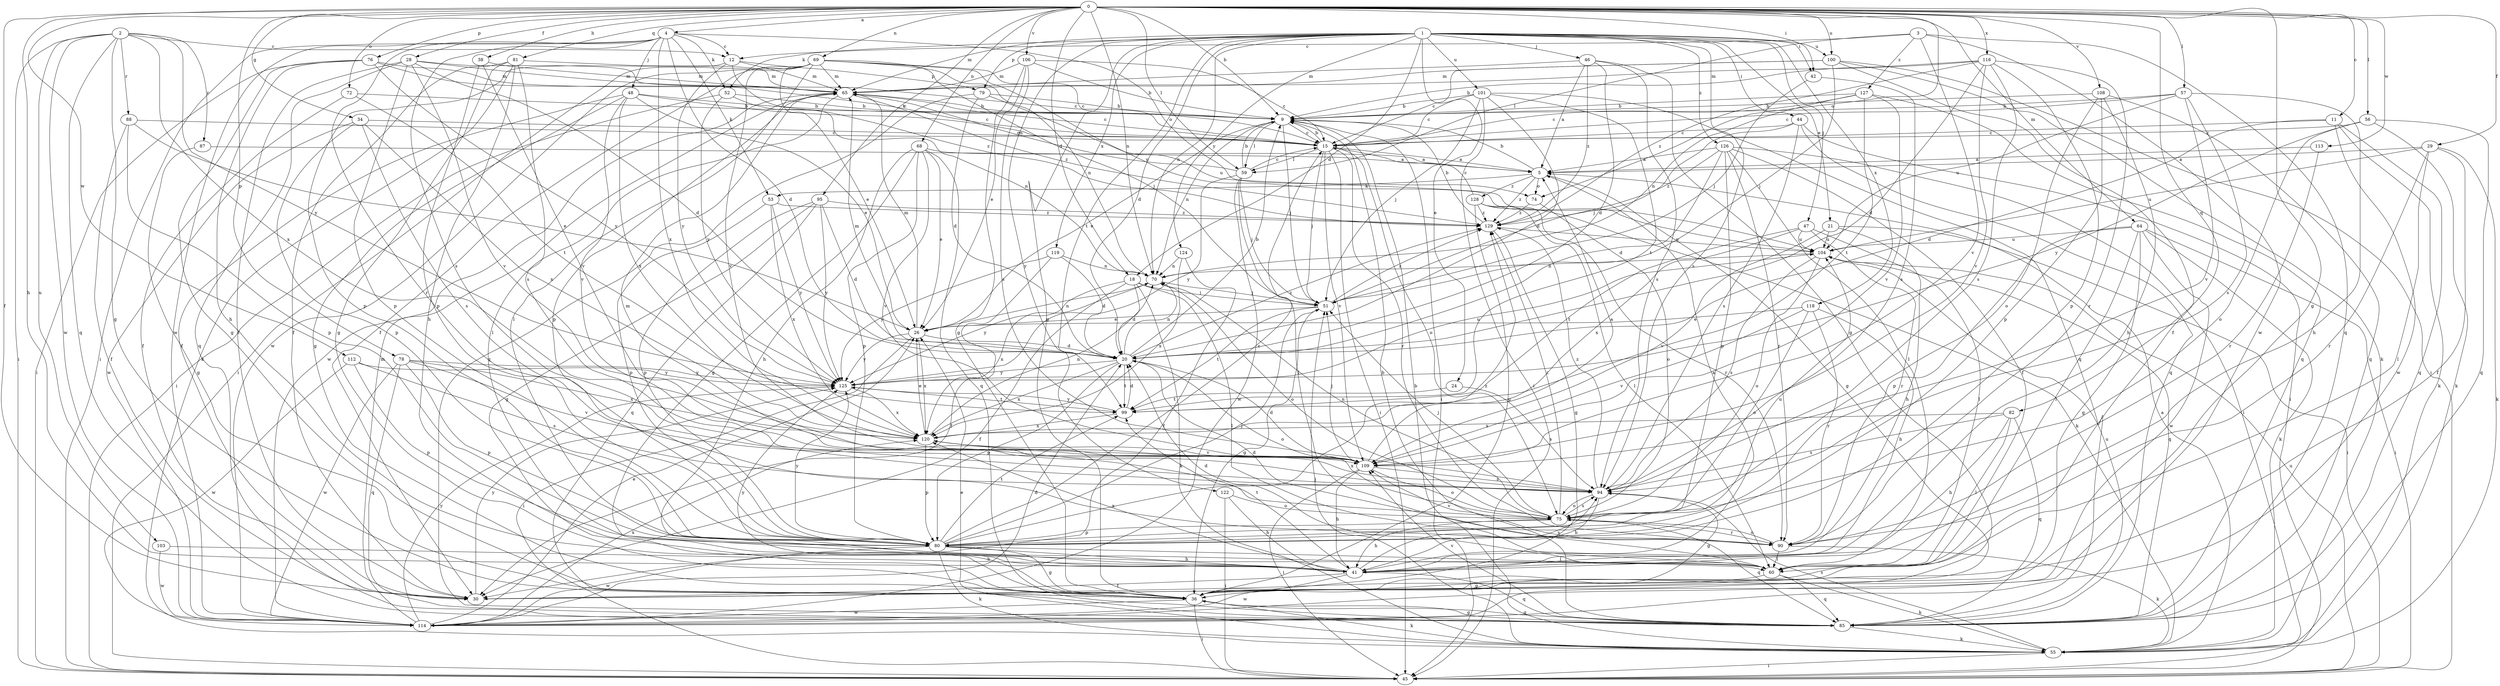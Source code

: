 strict digraph  {
0;
1;
2;
3;
4;
5;
9;
11;
12;
15;
18;
20;
21;
24;
26;
28;
29;
30;
34;
36;
38;
41;
42;
44;
45;
46;
47;
48;
51;
52;
53;
55;
56;
57;
59;
60;
64;
65;
68;
69;
70;
72;
74;
75;
76;
78;
79;
80;
81;
82;
85;
87;
88;
90;
94;
95;
99;
100;
101;
103;
104;
106;
108;
109;
112;
113;
114;
116;
118;
119;
120;
122;
124;
125;
126;
127;
128;
129;
0 -> 4  [label=a];
0 -> 9  [label=b];
0 -> 11  [label=c];
0 -> 18  [label=d];
0 -> 28  [label=f];
0 -> 29  [label=f];
0 -> 30  [label=f];
0 -> 34  [label=g];
0 -> 36  [label=g];
0 -> 38  [label=h];
0 -> 41  [label=h];
0 -> 42  [label=i];
0 -> 56  [label=l];
0 -> 57  [label=l];
0 -> 59  [label=l];
0 -> 64  [label=m];
0 -> 68  [label=n];
0 -> 69  [label=n];
0 -> 70  [label=n];
0 -> 72  [label=o];
0 -> 74  [label=o];
0 -> 76  [label=p];
0 -> 78  [label=p];
0 -> 81  [label=q];
0 -> 82  [label=q];
0 -> 95  [label=t];
0 -> 100  [label=u];
0 -> 106  [label=v];
0 -> 108  [label=v];
0 -> 112  [label=w];
0 -> 113  [label=w];
0 -> 116  [label=x];
1 -> 18  [label=d];
1 -> 20  [label=d];
1 -> 21  [label=e];
1 -> 24  [label=e];
1 -> 36  [label=g];
1 -> 42  [label=i];
1 -> 44  [label=i];
1 -> 46  [label=j];
1 -> 47  [label=j];
1 -> 52  [label=k];
1 -> 65  [label=m];
1 -> 70  [label=n];
1 -> 79  [label=p];
1 -> 94  [label=s];
1 -> 99  [label=t];
1 -> 100  [label=u];
1 -> 101  [label=u];
1 -> 118  [label=x];
1 -> 119  [label=x];
1 -> 122  [label=y];
1 -> 124  [label=y];
1 -> 126  [label=z];
2 -> 12  [label=c];
2 -> 36  [label=g];
2 -> 45  [label=i];
2 -> 85  [label=q];
2 -> 87  [label=r];
2 -> 88  [label=r];
2 -> 103  [label=u];
2 -> 114  [label=w];
2 -> 120  [label=x];
2 -> 125  [label=y];
3 -> 12  [label=c];
3 -> 59  [label=l];
3 -> 85  [label=q];
3 -> 109  [label=v];
3 -> 114  [label=w];
3 -> 127  [label=z];
4 -> 12  [label=c];
4 -> 20  [label=d];
4 -> 45  [label=i];
4 -> 48  [label=j];
4 -> 52  [label=k];
4 -> 53  [label=k];
4 -> 74  [label=o];
4 -> 90  [label=r];
4 -> 94  [label=s];
4 -> 114  [label=w];
4 -> 120  [label=x];
5 -> 9  [label=b];
5 -> 36  [label=g];
5 -> 53  [label=k];
5 -> 74  [label=o];
5 -> 128  [label=z];
5 -> 129  [label=z];
9 -> 15  [label=c];
9 -> 26  [label=e];
9 -> 45  [label=i];
9 -> 51  [label=j];
9 -> 59  [label=l];
9 -> 70  [label=n];
11 -> 15  [label=c];
11 -> 20  [label=d];
11 -> 55  [label=k];
11 -> 85  [label=q];
11 -> 114  [label=w];
12 -> 65  [label=m];
12 -> 79  [label=p];
12 -> 80  [label=p];
12 -> 125  [label=y];
12 -> 129  [label=z];
15 -> 5  [label=a];
15 -> 9  [label=b];
15 -> 45  [label=i];
15 -> 51  [label=j];
15 -> 59  [label=l];
15 -> 75  [label=o];
15 -> 90  [label=r];
15 -> 109  [label=v];
18 -> 20  [label=d];
18 -> 30  [label=f];
18 -> 51  [label=j];
18 -> 55  [label=k];
18 -> 60  [label=l];
18 -> 125  [label=y];
20 -> 9  [label=b];
20 -> 65  [label=m];
20 -> 70  [label=n];
20 -> 75  [label=o];
20 -> 80  [label=p];
20 -> 99  [label=t];
20 -> 120  [label=x];
20 -> 125  [label=y];
20 -> 129  [label=z];
21 -> 41  [label=h];
21 -> 45  [label=i];
21 -> 104  [label=u];
21 -> 109  [label=v];
24 -> 94  [label=s];
24 -> 99  [label=t];
26 -> 20  [label=d];
26 -> 45  [label=i];
26 -> 65  [label=m];
26 -> 70  [label=n];
26 -> 120  [label=x];
26 -> 125  [label=y];
28 -> 15  [label=c];
28 -> 20  [label=d];
28 -> 30  [label=f];
28 -> 65  [label=m];
28 -> 80  [label=p];
28 -> 85  [label=q];
28 -> 109  [label=v];
29 -> 5  [label=a];
29 -> 30  [label=f];
29 -> 55  [label=k];
29 -> 60  [label=l];
29 -> 90  [label=r];
29 -> 104  [label=u];
30 -> 125  [label=y];
34 -> 15  [label=c];
34 -> 80  [label=p];
34 -> 94  [label=s];
34 -> 114  [label=w];
34 -> 120  [label=x];
36 -> 45  [label=i];
36 -> 55  [label=k];
36 -> 85  [label=q];
36 -> 114  [label=w];
36 -> 125  [label=y];
38 -> 65  [label=m];
38 -> 80  [label=p];
38 -> 109  [label=v];
41 -> 5  [label=a];
41 -> 30  [label=f];
41 -> 85  [label=q];
41 -> 94  [label=s];
41 -> 99  [label=t];
41 -> 114  [label=w];
41 -> 120  [label=x];
42 -> 51  [label=j];
42 -> 94  [label=s];
44 -> 15  [label=c];
44 -> 45  [label=i];
44 -> 51  [label=j];
44 -> 85  [label=q];
44 -> 94  [label=s];
45 -> 104  [label=u];
46 -> 5  [label=a];
46 -> 20  [label=d];
46 -> 36  [label=g];
46 -> 65  [label=m];
46 -> 94  [label=s];
46 -> 129  [label=z];
47 -> 60  [label=l];
47 -> 90  [label=r];
47 -> 99  [label=t];
47 -> 104  [label=u];
47 -> 120  [label=x];
48 -> 9  [label=b];
48 -> 15  [label=c];
48 -> 26  [label=e];
48 -> 30  [label=f];
48 -> 36  [label=g];
48 -> 109  [label=v];
48 -> 120  [label=x];
51 -> 26  [label=e];
51 -> 36  [label=g];
51 -> 99  [label=t];
51 -> 129  [label=z];
52 -> 9  [label=b];
52 -> 45  [label=i];
52 -> 70  [label=n];
52 -> 125  [label=y];
53 -> 80  [label=p];
53 -> 120  [label=x];
53 -> 125  [label=y];
53 -> 129  [label=z];
55 -> 5  [label=a];
55 -> 9  [label=b];
55 -> 26  [label=e];
55 -> 45  [label=i];
55 -> 51  [label=j];
55 -> 94  [label=s];
56 -> 15  [label=c];
56 -> 55  [label=k];
56 -> 75  [label=o];
56 -> 85  [label=q];
56 -> 125  [label=y];
57 -> 9  [label=b];
57 -> 15  [label=c];
57 -> 41  [label=h];
57 -> 94  [label=s];
57 -> 104  [label=u];
57 -> 109  [label=v];
59 -> 9  [label=b];
59 -> 15  [label=c];
59 -> 51  [label=j];
59 -> 60  [label=l];
59 -> 65  [label=m];
59 -> 114  [label=w];
59 -> 125  [label=y];
60 -> 20  [label=d];
60 -> 36  [label=g];
60 -> 55  [label=k];
60 -> 85  [label=q];
64 -> 36  [label=g];
64 -> 45  [label=i];
64 -> 55  [label=k];
64 -> 60  [label=l];
64 -> 80  [label=p];
64 -> 104  [label=u];
64 -> 114  [label=w];
65 -> 9  [label=b];
65 -> 15  [label=c];
65 -> 60  [label=l];
65 -> 80  [label=p];
65 -> 114  [label=w];
65 -> 129  [label=z];
68 -> 5  [label=a];
68 -> 26  [label=e];
68 -> 36  [label=g];
68 -> 41  [label=h];
68 -> 80  [label=p];
68 -> 85  [label=q];
68 -> 109  [label=v];
69 -> 15  [label=c];
69 -> 26  [label=e];
69 -> 30  [label=f];
69 -> 45  [label=i];
69 -> 51  [label=j];
69 -> 60  [label=l];
69 -> 65  [label=m];
69 -> 70  [label=n];
69 -> 104  [label=u];
69 -> 109  [label=v];
69 -> 114  [label=w];
70 -> 51  [label=j];
70 -> 75  [label=o];
70 -> 120  [label=x];
72 -> 9  [label=b];
72 -> 30  [label=f];
72 -> 99  [label=t];
74 -> 75  [label=o];
74 -> 129  [label=z];
75 -> 41  [label=h];
75 -> 51  [label=j];
75 -> 65  [label=m];
75 -> 70  [label=n];
75 -> 80  [label=p];
75 -> 85  [label=q];
75 -> 90  [label=r];
75 -> 94  [label=s];
75 -> 129  [label=z];
76 -> 15  [label=c];
76 -> 36  [label=g];
76 -> 41  [label=h];
76 -> 45  [label=i];
76 -> 65  [label=m];
76 -> 125  [label=y];
78 -> 80  [label=p];
78 -> 85  [label=q];
78 -> 109  [label=v];
78 -> 114  [label=w];
78 -> 120  [label=x];
78 -> 125  [label=y];
79 -> 9  [label=b];
79 -> 20  [label=d];
79 -> 85  [label=q];
79 -> 104  [label=u];
80 -> 15  [label=c];
80 -> 36  [label=g];
80 -> 41  [label=h];
80 -> 51  [label=j];
80 -> 55  [label=k];
80 -> 60  [label=l];
80 -> 99  [label=t];
80 -> 104  [label=u];
80 -> 114  [label=w];
80 -> 125  [label=y];
80 -> 129  [label=z];
81 -> 30  [label=f];
81 -> 36  [label=g];
81 -> 41  [label=h];
81 -> 55  [label=k];
81 -> 65  [label=m];
81 -> 94  [label=s];
82 -> 41  [label=h];
82 -> 60  [label=l];
82 -> 85  [label=q];
82 -> 94  [label=s];
82 -> 120  [label=x];
85 -> 9  [label=b];
85 -> 36  [label=g];
85 -> 55  [label=k];
85 -> 104  [label=u];
85 -> 109  [label=v];
87 -> 5  [label=a];
87 -> 36  [label=g];
88 -> 15  [label=c];
88 -> 26  [label=e];
88 -> 30  [label=f];
88 -> 80  [label=p];
90 -> 20  [label=d];
90 -> 55  [label=k];
90 -> 60  [label=l];
90 -> 75  [label=o];
90 -> 109  [label=v];
94 -> 36  [label=g];
94 -> 41  [label=h];
94 -> 75  [label=o];
94 -> 120  [label=x];
94 -> 129  [label=z];
95 -> 20  [label=d];
95 -> 36  [label=g];
95 -> 80  [label=p];
95 -> 85  [label=q];
95 -> 125  [label=y];
95 -> 129  [label=z];
99 -> 20  [label=d];
99 -> 120  [label=x];
99 -> 125  [label=y];
100 -> 15  [label=c];
100 -> 30  [label=f];
100 -> 45  [label=i];
100 -> 51  [label=j];
100 -> 55  [label=k];
100 -> 65  [label=m];
101 -> 9  [label=b];
101 -> 15  [label=c];
101 -> 20  [label=d];
101 -> 45  [label=i];
101 -> 51  [label=j];
101 -> 85  [label=q];
101 -> 99  [label=t];
103 -> 41  [label=h];
103 -> 114  [label=w];
104 -> 70  [label=n];
104 -> 75  [label=o];
104 -> 85  [label=q];
104 -> 94  [label=s];
106 -> 9  [label=b];
106 -> 15  [label=c];
106 -> 26  [label=e];
106 -> 36  [label=g];
106 -> 65  [label=m];
106 -> 94  [label=s];
108 -> 9  [label=b];
108 -> 41  [label=h];
108 -> 75  [label=o];
108 -> 80  [label=p];
108 -> 85  [label=q];
109 -> 5  [label=a];
109 -> 20  [label=d];
109 -> 41  [label=h];
109 -> 45  [label=i];
109 -> 51  [label=j];
109 -> 75  [label=o];
109 -> 94  [label=s];
112 -> 80  [label=p];
112 -> 94  [label=s];
112 -> 114  [label=w];
112 -> 125  [label=y];
113 -> 5  [label=a];
113 -> 90  [label=r];
114 -> 20  [label=d];
114 -> 26  [label=e];
114 -> 65  [label=m];
114 -> 120  [label=x];
114 -> 125  [label=y];
116 -> 9  [label=b];
116 -> 20  [label=d];
116 -> 65  [label=m];
116 -> 80  [label=p];
116 -> 90  [label=r];
116 -> 94  [label=s];
116 -> 109  [label=v];
116 -> 129  [label=z];
118 -> 26  [label=e];
118 -> 41  [label=h];
118 -> 75  [label=o];
118 -> 90  [label=r];
118 -> 109  [label=v];
119 -> 20  [label=d];
119 -> 30  [label=f];
119 -> 70  [label=n];
119 -> 125  [label=y];
120 -> 26  [label=e];
120 -> 70  [label=n];
120 -> 80  [label=p];
120 -> 109  [label=v];
122 -> 41  [label=h];
122 -> 45  [label=i];
122 -> 75  [label=o];
124 -> 30  [label=f];
124 -> 70  [label=n];
124 -> 120  [label=x];
125 -> 99  [label=t];
125 -> 104  [label=u];
125 -> 120  [label=x];
126 -> 5  [label=a];
126 -> 20  [label=d];
126 -> 30  [label=f];
126 -> 45  [label=i];
126 -> 60  [label=l];
126 -> 80  [label=p];
126 -> 90  [label=r];
126 -> 129  [label=z];
127 -> 9  [label=b];
127 -> 15  [label=c];
127 -> 70  [label=n];
127 -> 85  [label=q];
127 -> 99  [label=t];
127 -> 109  [label=v];
128 -> 15  [label=c];
128 -> 36  [label=g];
128 -> 55  [label=k];
128 -> 60  [label=l];
128 -> 90  [label=r];
128 -> 129  [label=z];
129 -> 9  [label=b];
129 -> 36  [label=g];
129 -> 104  [label=u];
}
